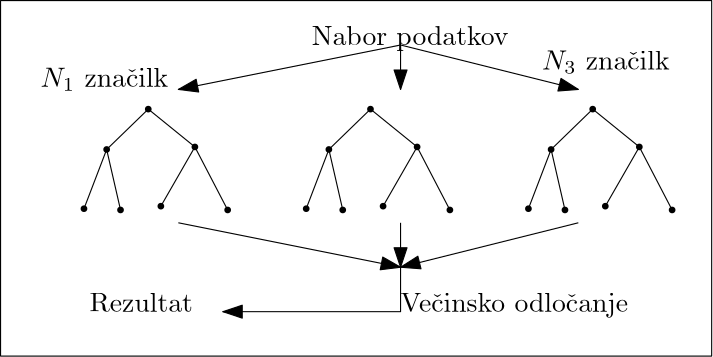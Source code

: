 <?xml version="1.0"?>
<!DOCTYPE ipe SYSTEM "ipe.dtd">
<ipe version="70218" creator="Ipe 7.2.26">
<info created="D:20240112094314" modified="D:20240112103217"/>
<ipestyle name="basic">
<symbol name="arrow/arc(spx)">
<path stroke="sym-stroke" fill="sym-stroke" pen="sym-pen">
0 0 m
-1 0.333 l
-1 -0.333 l
h
</path>
</symbol>
<symbol name="arrow/farc(spx)">
<path stroke="sym-stroke" fill="white" pen="sym-pen">
0 0 m
-1 0.333 l
-1 -0.333 l
h
</path>
</symbol>
<symbol name="arrow/ptarc(spx)">
<path stroke="sym-stroke" fill="sym-stroke" pen="sym-pen">
0 0 m
-1 0.333 l
-0.8 0 l
-1 -0.333 l
h
</path>
</symbol>
<symbol name="arrow/fptarc(spx)">
<path stroke="sym-stroke" fill="white" pen="sym-pen">
0 0 m
-1 0.333 l
-0.8 0 l
-1 -0.333 l
h
</path>
</symbol>
<symbol name="mark/disk(sx)" transformations="translations">
<path fill="sym-stroke">
0.6 0 0 0.6 0 0 e
</path>
</symbol>
<symbol name="mark/circle(sx)" transformations="translations">
<path fill="sym-stroke">
0.6 0 0 0.6 0 0 e
0.4 0 0 0.4 0 0 e
</path>
</symbol>
<symbol name="mark/fdisk(sfx)" transformations="translations">
<group>
<path fill="sym-fill">
0.5 0 0 0.5 0 0 e
</path>
<path fill="sym-stroke" fillrule="eofill">
0.6 0 0 0.6 0 0 e
0.4 0 0 0.4 0 0 e
</path>
</group>
</symbol>
<symbol name="mark/box(sx)" transformations="translations">
<path fill="sym-stroke" fillrule="eofill">
-0.6 -0.6 m
0.6 -0.6 l
0.6 0.6 l
-0.6 0.6 l
h
-0.4 -0.4 m
0.4 -0.4 l
0.4 0.4 l
-0.4 0.4 l
h
</path>
</symbol>
<symbol name="mark/square(sx)" transformations="translations">
<path fill="sym-stroke">
-0.6 -0.6 m
0.6 -0.6 l
0.6 0.6 l
-0.6 0.6 l
h
</path>
</symbol>
<symbol name="mark/fsquare(sfx)" transformations="translations">
<group>
<path fill="sym-fill">
-0.5 -0.5 m
0.5 -0.5 l
0.5 0.5 l
-0.5 0.5 l
h
</path>
<path fill="sym-stroke" fillrule="eofill">
-0.6 -0.6 m
0.6 -0.6 l
0.6 0.6 l
-0.6 0.6 l
h
-0.4 -0.4 m
0.4 -0.4 l
0.4 0.4 l
-0.4 0.4 l
h
</path>
</group>
</symbol>
<symbol name="mark/cross(sx)" transformations="translations">
<group>
<path fill="sym-stroke">
-0.43 -0.57 m
0.57 0.43 l
0.43 0.57 l
-0.57 -0.43 l
h
</path>
<path fill="sym-stroke">
-0.43 0.57 m
0.57 -0.43 l
0.43 -0.57 l
-0.57 0.43 l
h
</path>
</group>
</symbol>
<symbol name="arrow/fnormal(spx)">
<path stroke="sym-stroke" fill="white" pen="sym-pen">
0 0 m
-1 0.333 l
-1 -0.333 l
h
</path>
</symbol>
<symbol name="arrow/pointed(spx)">
<path stroke="sym-stroke" fill="sym-stroke" pen="sym-pen">
0 0 m
-1 0.333 l
-0.8 0 l
-1 -0.333 l
h
</path>
</symbol>
<symbol name="arrow/fpointed(spx)">
<path stroke="sym-stroke" fill="white" pen="sym-pen">
0 0 m
-1 0.333 l
-0.8 0 l
-1 -0.333 l
h
</path>
</symbol>
<symbol name="arrow/linear(spx)">
<path stroke="sym-stroke" pen="sym-pen">
-1 0.333 m
0 0 l
-1 -0.333 l
</path>
</symbol>
<symbol name="arrow/fdouble(spx)">
<path stroke="sym-stroke" fill="white" pen="sym-pen">
0 0 m
-1 0.333 l
-1 -0.333 l
h
-1 0 m
-2 0.333 l
-2 -0.333 l
h
</path>
</symbol>
<symbol name="arrow/double(spx)">
<path stroke="sym-stroke" fill="sym-stroke" pen="sym-pen">
0 0 m
-1 0.333 l
-1 -0.333 l
h
-1 0 m
-2 0.333 l
-2 -0.333 l
h
</path>
</symbol>
<symbol name="arrow/mid-normal(spx)">
<path stroke="sym-stroke" fill="sym-stroke" pen="sym-pen">
0.5 0 m
-0.5 0.333 l
-0.5 -0.333 l
h
</path>
</symbol>
<symbol name="arrow/mid-fnormal(spx)">
<path stroke="sym-stroke" fill="white" pen="sym-pen">
0.5 0 m
-0.5 0.333 l
-0.5 -0.333 l
h
</path>
</symbol>
<symbol name="arrow/mid-pointed(spx)">
<path stroke="sym-stroke" fill="sym-stroke" pen="sym-pen">
0.5 0 m
-0.5 0.333 l
-0.3 0 l
-0.5 -0.333 l
h
</path>
</symbol>
<symbol name="arrow/mid-fpointed(spx)">
<path stroke="sym-stroke" fill="white" pen="sym-pen">
0.5 0 m
-0.5 0.333 l
-0.3 0 l
-0.5 -0.333 l
h
</path>
</symbol>
<symbol name="arrow/mid-double(spx)">
<path stroke="sym-stroke" fill="sym-stroke" pen="sym-pen">
1 0 m
0 0.333 l
0 -0.333 l
h
0 0 m
-1 0.333 l
-1 -0.333 l
h
</path>
</symbol>
<symbol name="arrow/mid-fdouble(spx)">
<path stroke="sym-stroke" fill="white" pen="sym-pen">
1 0 m
0 0.333 l
0 -0.333 l
h
0 0 m
-1 0.333 l
-1 -0.333 l
h
</path>
</symbol>
<anglesize name="22.5 deg" value="22.5"/>
<anglesize name="30 deg" value="30"/>
<anglesize name="45 deg" value="45"/>
<anglesize name="60 deg" value="60"/>
<anglesize name="90 deg" value="90"/>
<arrowsize name="large" value="10"/>
<arrowsize name="small" value="5"/>
<arrowsize name="tiny" value="3"/>
<color name="blue" value="0 0 1"/>
<color name="brown" value="0.647 0.165 0.165"/>
<color name="darkblue" value="0 0 0.545"/>
<color name="darkcyan" value="0 0.545 0.545"/>
<color name="darkgray" value="0.663"/>
<color name="darkgreen" value="0 0.392 0"/>
<color name="darkmagenta" value="0.545 0 0.545"/>
<color name="darkorange" value="1 0.549 0"/>
<color name="darkred" value="0.545 0 0"/>
<color name="gold" value="1 0.843 0"/>
<color name="gray" value="0.745"/>
<color name="green" value="0 1 0"/>
<color name="lightblue" value="0.678 0.847 0.902"/>
<color name="lightcyan" value="0.878 1 1"/>
<color name="lightgray" value="0.827"/>
<color name="lightgreen" value="0.565 0.933 0.565"/>
<color name="lightyellow" value="1 1 0.878"/>
<color name="navy" value="0 0 0.502"/>
<color name="orange" value="1 0.647 0"/>
<color name="pink" value="1 0.753 0.796"/>
<color name="purple" value="0.627 0.125 0.941"/>
<color name="red" value="1 0 0"/>
<color name="seagreen" value="0.18 0.545 0.341"/>
<color name="turquoise" value="0.251 0.878 0.816"/>
<color name="violet" value="0.933 0.51 0.933"/>
<color name="yellow" value="1 1 0"/>
<dashstyle name="dash dot dotted" value="[4 2 1 2 1 2] 0"/>
<dashstyle name="dash dotted" value="[4 2 1 2] 0"/>
<dashstyle name="dashed" value="[4] 0"/>
<dashstyle name="dotted" value="[1 3] 0"/>
<gridsize name="10 pts (~3.5 mm)" value="10"/>
<gridsize name="14 pts (~5 mm)" value="14"/>
<gridsize name="16 pts (~6 mm)" value="16"/>
<gridsize name="20 pts (~7 mm)" value="20"/>
<gridsize name="28 pts (~10 mm)" value="28"/>
<gridsize name="32 pts (~12 mm)" value="32"/>
<gridsize name="4 pts" value="4"/>
<gridsize name="56 pts (~20 mm)" value="56"/>
<gridsize name="8 pts (~3 mm)" value="8"/>
<opacity name="10%" value="0.1"/>
<opacity name="30%" value="0.3"/>
<opacity name="50%" value="0.5"/>
<opacity name="75%" value="0.75"/>
<pen name="fat" value="1.2"/>
<pen name="heavier" value="0.8"/>
<pen name="ultrafat" value="2"/>
<symbolsize name="large" value="5"/>
<symbolsize name="small" value="2"/>
<symbolsize name="tiny" value="1.1"/>
<textsize name="Huge" value="\Huge"/>
<textsize name="LARGE" value="\LARGE"/>
<textsize name="Large" value="\Large"/>
<textsize name="footnote" value="\footnotesize"/>
<textsize name="huge" value="\huge"/>
<textsize name="large" value="\large"/>
<textsize name="script" value="\scriptsize"/>
<textsize name="small" value="\small"/>
<textsize name="tiny" value="\tiny"/>
<textstyle name="center" begin="\begin{center}" end="\end{center}"/>
<textstyle name="item" begin="\begin{itemize}\item{}" end="\end{itemize}"/>
<textstyle name="itemize" begin="\begin{itemize}" end="\end{itemize}"/>
<tiling name="falling" angle="-60" step="4" width="1"/>
<tiling name="rising" angle="30" step="4" width="1"/>
</ipestyle>
<page>
<layer name="alpha"/>
<view layers="alpha" active="alpha"/>
<path layer="alpha" matrix="1 0 0 1 48 -64" stroke="black">
128 768 m
128 640 l
384 640 l
384 768 l
h
</path>
<use matrix="3.21967 0 0 3.21967 -869.442 -1372.87" name="mark/disk(sx)" pos="341.22 632.917" size="2" stroke="black"/>
<use matrix="3.21967 0 0 3.21967 -869.442 -1372.87" name="mark/disk(sx)" pos="336.568 628.407" size="2" stroke="black"/>
<use matrix="3.21967 0 0 3.21967 -869.442 -1372.87" name="mark/disk(sx)" pos="346.434 628.689" size="2" stroke="black"/>
<use matrix="3.21967 0 0 3.21967 -869.442 -1372.87" name="mark/disk(sx)" pos="334.032 621.783" size="2" stroke="black"/>
<use matrix="3.21967 0 0 3.21967 -869.442 -1372.87" name="mark/disk(sx)" pos="338.119 621.642" size="2" stroke="black"/>
<use matrix="3.21967 0 0 3.21967 -869.442 -1372.87" name="mark/disk(sx)" pos="342.629 622.065" size="2" stroke="black"/>
<use matrix="3.21967 0 0 3.21967 -869.442 -1372.87" name="mark/disk(sx)" pos="350.099 621.642" size="2" stroke="black"/>
<path matrix="3.21967 0 0 3.21967 -869.442 -1372.87" stroke="black">
341.22 632.917 m
336.568 628.407 l
</path>
<path matrix="3.21967 0 0 3.21967 -869.442 -1372.87" stroke="black">
334.032 621.783 m
336.568 628.407 l
</path>
<path matrix="3.21967 0 0 3.21967 -869.442 -1372.87" stroke="black">
336.568 628.407 m
338.119 621.642 l
</path>
<path matrix="3.21967 0 0 3.21967 -869.442 -1372.87" stroke="black">
342.629 622.065 m
346.434 628.689 l
</path>
<path matrix="3.21967 0 0 3.21967 -869.442 -1372.87" stroke="black">
346.434 628.689 m
350.099 621.642 l
</path>
<path matrix="3.21967 0 0 3.21967 -869.442 -1372.87" stroke="black">
346.434 628.689 m
341.22 632.917 l
</path>
<use matrix="3.21967 0 0 3.21967 -789.442 -1372.87" name="mark/disk(sx)" pos="341.22 632.917" size="2" stroke="black"/>
<use matrix="3.21967 0 0 3.21967 -789.442 -1372.87" name="mark/disk(sx)" pos="336.568 628.407" size="2" stroke="black"/>
<use matrix="3.21967 0 0 3.21967 -789.442 -1372.87" name="mark/disk(sx)" pos="346.434 628.689" size="2" stroke="black"/>
<use matrix="3.21967 0 0 3.21967 -789.442 -1372.87" name="mark/disk(sx)" pos="334.032 621.783" size="2" stroke="black"/>
<use matrix="3.21967 0 0 3.21967 -789.442 -1372.87" name="mark/disk(sx)" pos="338.119 621.642" size="2" stroke="black"/>
<use matrix="3.21967 0 0 3.21967 -789.442 -1372.87" name="mark/disk(sx)" pos="342.629 622.065" size="2" stroke="black"/>
<use matrix="3.21967 0 0 3.21967 -789.442 -1372.87" name="mark/disk(sx)" pos="350.099 621.642" size="2" stroke="black"/>
<path matrix="3.21967 0 0 3.21967 -789.442 -1372.87" stroke="black">
341.22 632.917 m
336.568 628.407 l
</path>
<path matrix="3.21967 0 0 3.21967 -789.442 -1372.87" stroke="black">
334.032 621.783 m
336.568 628.407 l
</path>
<path matrix="3.21967 0 0 3.21967 -789.442 -1372.87" stroke="black">
336.568 628.407 m
338.119 621.642 l
</path>
<path matrix="3.21967 0 0 3.21967 -789.442 -1372.87" stroke="black">
342.629 622.065 m
346.434 628.689 l
</path>
<path matrix="3.21967 0 0 3.21967 -789.442 -1372.87" stroke="black">
346.434 628.689 m
350.099 621.642 l
</path>
<path matrix="3.21967 0 0 3.21967 -789.442 -1372.87" stroke="black">
346.434 628.689 m
341.22 632.917 l
</path>
<use matrix="3.21967 0 0 3.21967 -709.442 -1372.87" name="mark/disk(sx)" pos="341.22 632.917" size="2" stroke="black"/>
<use matrix="3.21967 0 0 3.21967 -709.442 -1372.87" name="mark/disk(sx)" pos="336.568 628.407" size="2" stroke="black"/>
<use matrix="3.21967 0 0 3.21967 -709.442 -1372.87" name="mark/disk(sx)" pos="346.434 628.689" size="2" stroke="black"/>
<use matrix="3.21967 0 0 3.21967 -709.442 -1372.87" name="mark/disk(sx)" pos="334.032 621.783" size="2" stroke="black"/>
<use matrix="3.21967 0 0 3.21967 -709.442 -1372.87" name="mark/disk(sx)" pos="338.119 621.642" size="2" stroke="black"/>
<use matrix="3.21967 0 0 3.21967 -709.442 -1372.87" name="mark/disk(sx)" pos="342.629 622.065" size="2" stroke="black"/>
<use matrix="3.21967 0 0 3.21967 -709.442 -1372.87" name="mark/disk(sx)" pos="350.099 621.642" size="2" stroke="black"/>
<path matrix="3.21967 0 0 3.21967 -709.442 -1372.87" stroke="black">
341.22 632.917 m
336.568 628.407 l
</path>
<path matrix="3.21967 0 0 3.21967 -709.442 -1372.87" stroke="black">
334.032 621.783 m
336.568 628.407 l
</path>
<path matrix="3.21967 0 0 3.21967 -709.442 -1372.87" stroke="black">
336.568 628.407 m
338.119 621.642 l
</path>
<path matrix="3.21967 0 0 3.21967 -709.442 -1372.87" stroke="black">
342.629 622.065 m
346.434 628.689 l
</path>
<path matrix="3.21967 0 0 3.21967 -709.442 -1372.87" stroke="black">
346.434 628.689 m
350.099 621.642 l
</path>
<path matrix="3.21967 0 0 3.21967 -709.442 -1372.87" stroke="black">
346.434 628.689 m
341.22 632.917 l
</path>
<text transformations="translations" pos="288 688" stroke="black" type="label" width="70.873" height="6.926" depth="1.93" valign="baseline">Nabor podatkov</text>
<path stroke="black" arrow="normal/normal">
320 688 m
240 672 l
</path>
<path stroke="black" arrow="normal/normal">
320 688 m
320 672 l
</path>
<path stroke="black" arrow="normal/normal">
320 688 m
384 672 l
</path>
<text matrix="1 0 0 1 -25.0317 -7.4168" transformations="translations" pos="215.449 680.4" stroke="black" type="label" width="45.96" height="6.923" depth="1.49" valign="baseline">$N_1$ značilk</text>
<text matrix="1 0 0 1 155.443 -1.23624" transformations="translations" pos="215.449 680.4" stroke="black" type="label" width="45.96" height="6.923" depth="1.49" valign="baseline">$N_3$ značilk</text>
<path stroke="black" arrow="normal/normal">
240 624 m
320 608 l
</path>
<path stroke="black" arrow="normal/normal">
320 624 m
320 608 l
</path>
<path stroke="black" arrow="normal/normal">
384 624 m
320 608 l
</path>
<path stroke="black" arrow="normal/normal">
320 608 m
320 592 l
256 592 l
</path>
<text transformations="translations" pos="320 592" stroke="black" type="label" width="81.971" height="6.926" depth="1.93" valign="baseline">Večinsko odločanje</text>
<text matrix="1 0 0 1 16 0" transformations="translations" pos="192 592" stroke="black" type="label" width="37.222" height="6.918" depth="0" valign="baseline">Rezultat</text>
</page>
</ipe>
